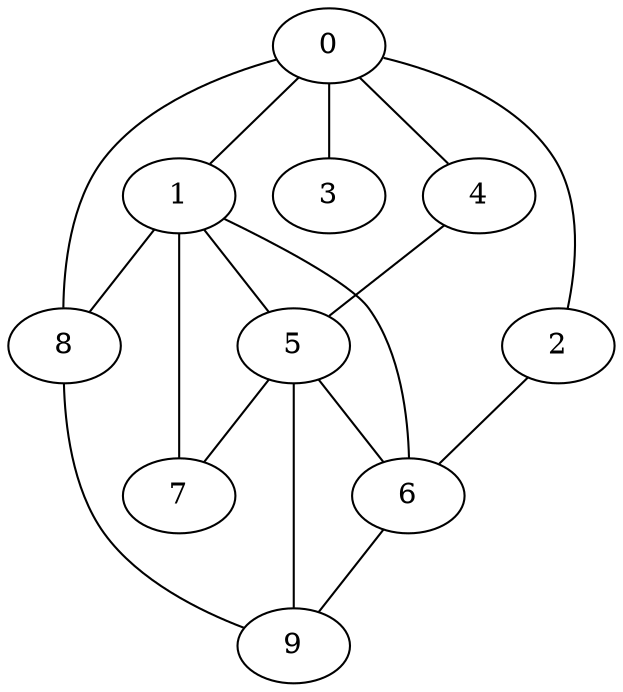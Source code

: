 
graph graphname {
    0 -- 1
0 -- 2
0 -- 3
0 -- 4
0 -- 8
1 -- 8
1 -- 5
1 -- 6
1 -- 7
2 -- 6
4 -- 5
5 -- 9
5 -- 6
5 -- 7
6 -- 9
8 -- 9

}
